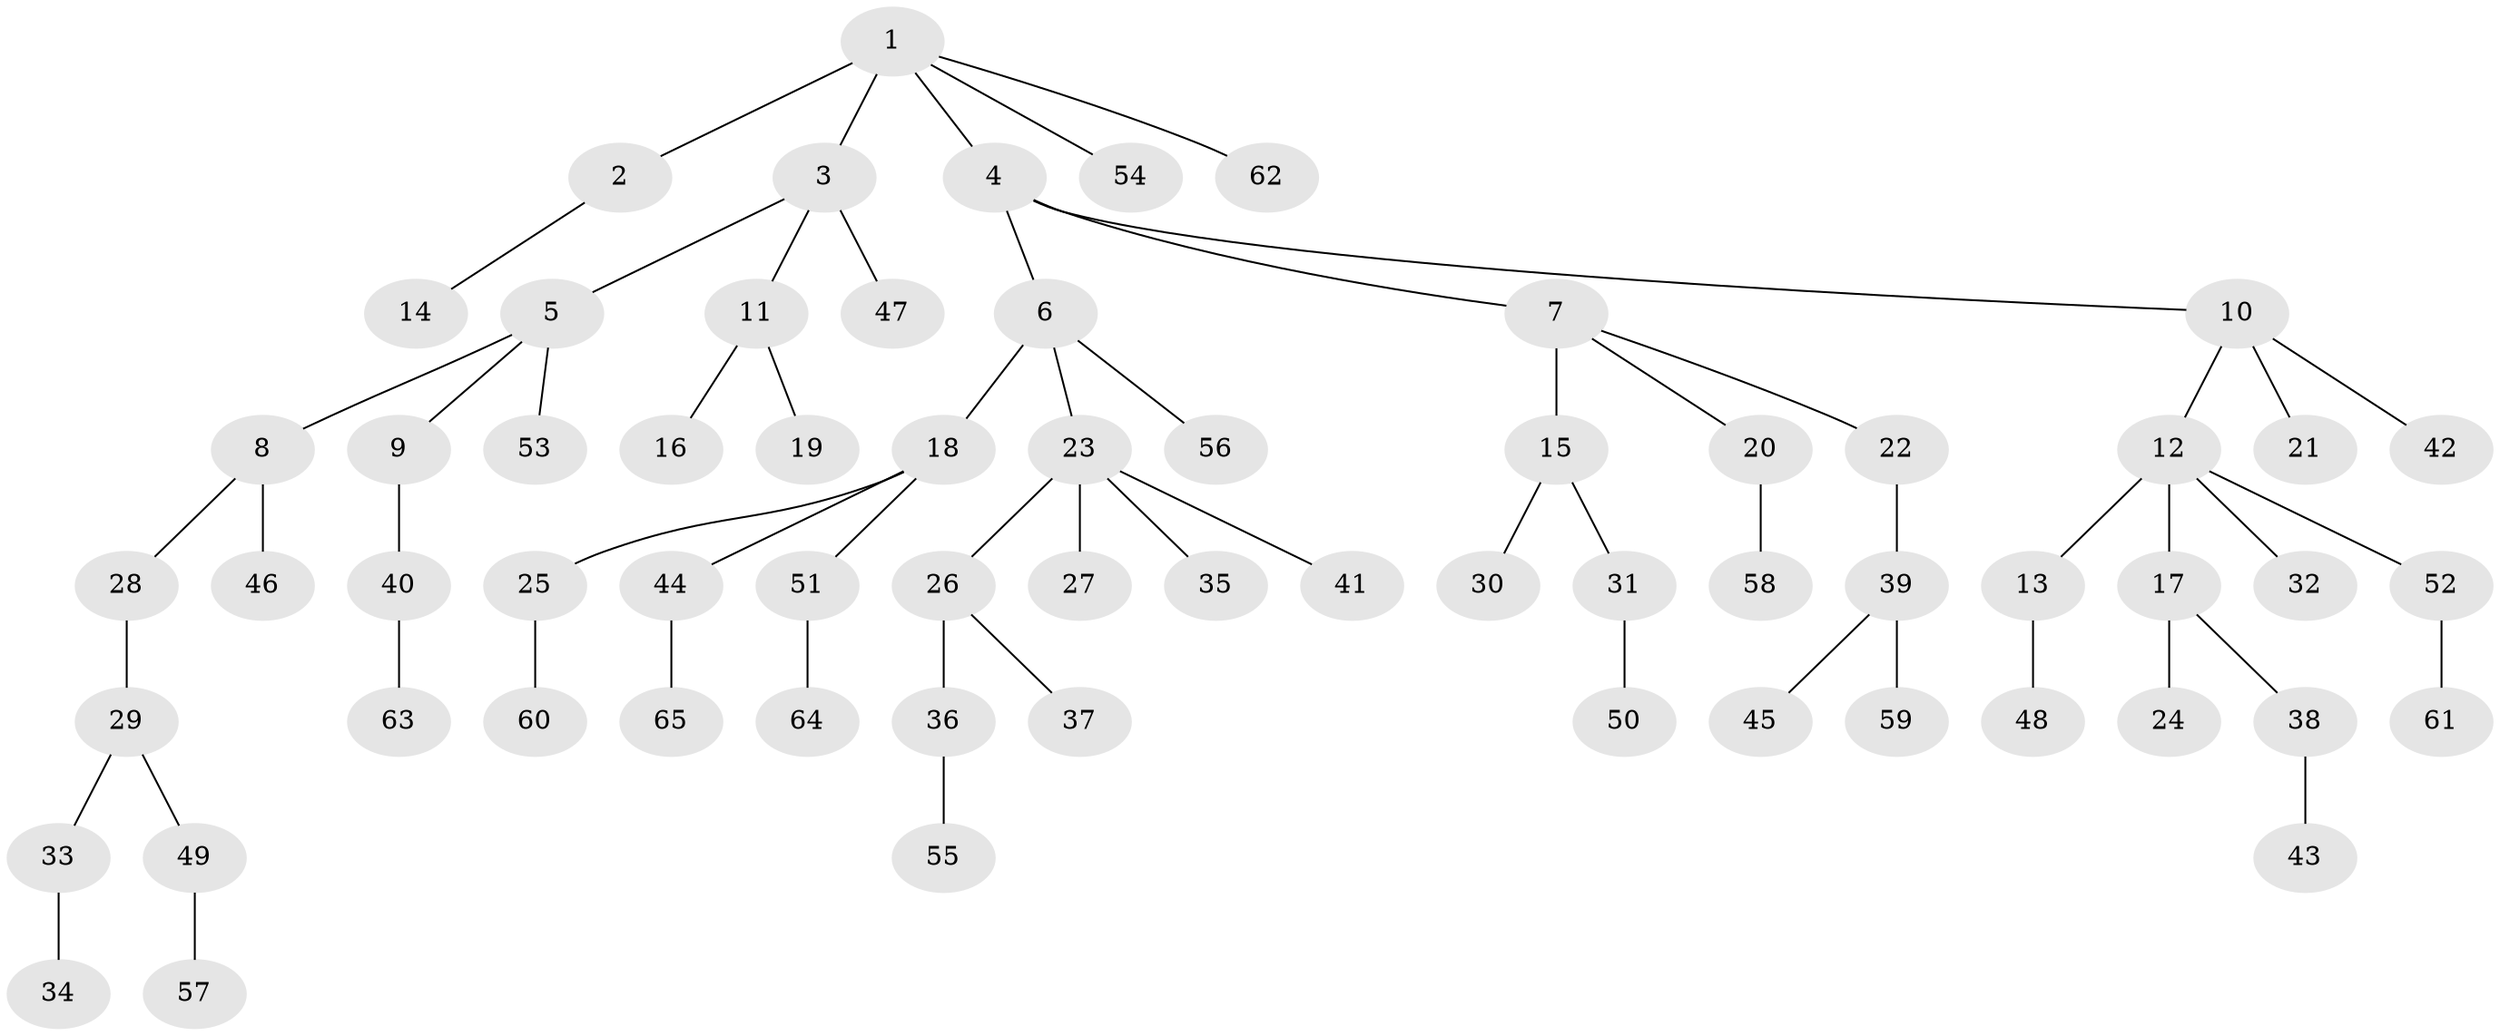 // original degree distribution, {4: 0.031496062992125984, 3: 0.16535433070866143, 2: 0.1968503937007874, 5: 0.03937007874015748, 6: 0.031496062992125984, 7: 0.007874015748031496, 1: 0.5275590551181102}
// Generated by graph-tools (version 1.1) at 2025/51/03/04/25 22:51:24]
// undirected, 65 vertices, 64 edges
graph export_dot {
  node [color=gray90,style=filled];
  1;
  2;
  3;
  4;
  5;
  6;
  7;
  8;
  9;
  10;
  11;
  12;
  13;
  14;
  15;
  16;
  17;
  18;
  19;
  20;
  21;
  22;
  23;
  24;
  25;
  26;
  27;
  28;
  29;
  30;
  31;
  32;
  33;
  34;
  35;
  36;
  37;
  38;
  39;
  40;
  41;
  42;
  43;
  44;
  45;
  46;
  47;
  48;
  49;
  50;
  51;
  52;
  53;
  54;
  55;
  56;
  57;
  58;
  59;
  60;
  61;
  62;
  63;
  64;
  65;
  1 -- 2 [weight=2.0];
  1 -- 3 [weight=1.0];
  1 -- 4 [weight=1.0];
  1 -- 54 [weight=1.0];
  1 -- 62 [weight=1.0];
  2 -- 14 [weight=2.0];
  3 -- 5 [weight=1.0];
  3 -- 11 [weight=1.0];
  3 -- 47 [weight=1.0];
  4 -- 6 [weight=1.0];
  4 -- 7 [weight=1.0];
  4 -- 10 [weight=1.0];
  5 -- 8 [weight=1.0];
  5 -- 9 [weight=1.0];
  5 -- 53 [weight=1.0];
  6 -- 18 [weight=1.0];
  6 -- 23 [weight=1.0];
  6 -- 56 [weight=1.0];
  7 -- 15 [weight=2.0];
  7 -- 20 [weight=1.0];
  7 -- 22 [weight=1.0];
  8 -- 28 [weight=1.0];
  8 -- 46 [weight=1.0];
  9 -- 40 [weight=1.0];
  10 -- 12 [weight=1.0];
  10 -- 21 [weight=1.0];
  10 -- 42 [weight=1.0];
  11 -- 16 [weight=1.0];
  11 -- 19 [weight=1.0];
  12 -- 13 [weight=1.0];
  12 -- 17 [weight=1.0];
  12 -- 32 [weight=1.0];
  12 -- 52 [weight=1.0];
  13 -- 48 [weight=1.0];
  15 -- 30 [weight=2.0];
  15 -- 31 [weight=1.0];
  17 -- 24 [weight=1.0];
  17 -- 38 [weight=1.0];
  18 -- 25 [weight=1.0];
  18 -- 44 [weight=1.0];
  18 -- 51 [weight=1.0];
  20 -- 58 [weight=1.0];
  22 -- 39 [weight=1.0];
  23 -- 26 [weight=1.0];
  23 -- 27 [weight=1.0];
  23 -- 35 [weight=1.0];
  23 -- 41 [weight=1.0];
  25 -- 60 [weight=1.0];
  26 -- 36 [weight=1.0];
  26 -- 37 [weight=1.0];
  28 -- 29 [weight=2.0];
  29 -- 33 [weight=1.0];
  29 -- 49 [weight=1.0];
  31 -- 50 [weight=1.0];
  33 -- 34 [weight=1.0];
  36 -- 55 [weight=2.0];
  38 -- 43 [weight=5.0];
  39 -- 45 [weight=1.0];
  39 -- 59 [weight=1.0];
  40 -- 63 [weight=1.0];
  44 -- 65 [weight=1.0];
  49 -- 57 [weight=1.0];
  51 -- 64 [weight=1.0];
  52 -- 61 [weight=1.0];
}
